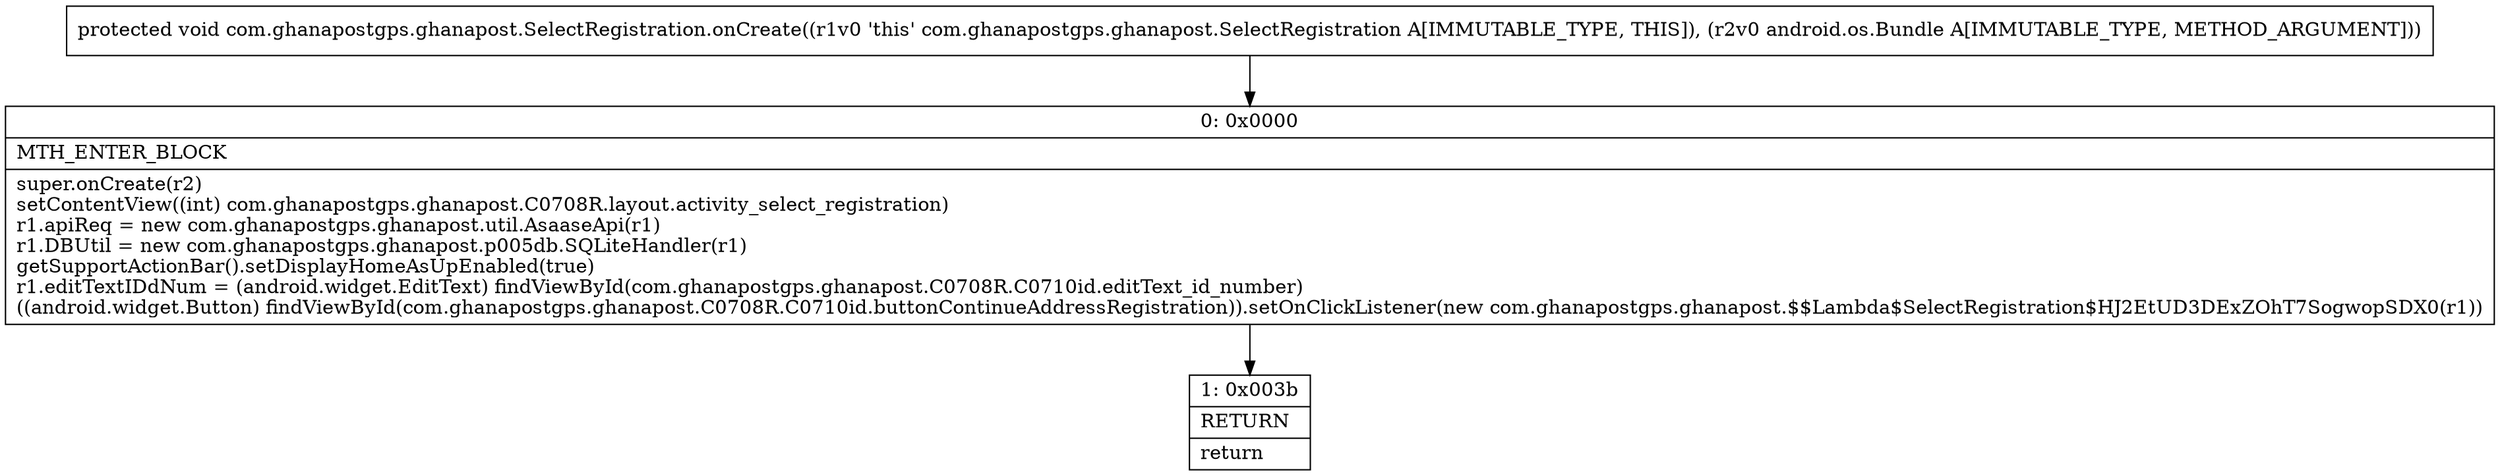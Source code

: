 digraph "CFG forcom.ghanapostgps.ghanapost.SelectRegistration.onCreate(Landroid\/os\/Bundle;)V" {
Node_0 [shape=record,label="{0\:\ 0x0000|MTH_ENTER_BLOCK\l|super.onCreate(r2)\lsetContentView((int) com.ghanapostgps.ghanapost.C0708R.layout.activity_select_registration)\lr1.apiReq = new com.ghanapostgps.ghanapost.util.AsaaseApi(r1)\lr1.DBUtil = new com.ghanapostgps.ghanapost.p005db.SQLiteHandler(r1)\lgetSupportActionBar().setDisplayHomeAsUpEnabled(true)\lr1.editTextIDdNum = (android.widget.EditText) findViewById(com.ghanapostgps.ghanapost.C0708R.C0710id.editText_id_number)\l((android.widget.Button) findViewById(com.ghanapostgps.ghanapost.C0708R.C0710id.buttonContinueAddressRegistration)).setOnClickListener(new com.ghanapostgps.ghanapost.$$Lambda$SelectRegistration$HJ2EtUD3DExZOhT7SogwopSDX0(r1))\l}"];
Node_1 [shape=record,label="{1\:\ 0x003b|RETURN\l|return\l}"];
MethodNode[shape=record,label="{protected void com.ghanapostgps.ghanapost.SelectRegistration.onCreate((r1v0 'this' com.ghanapostgps.ghanapost.SelectRegistration A[IMMUTABLE_TYPE, THIS]), (r2v0 android.os.Bundle A[IMMUTABLE_TYPE, METHOD_ARGUMENT])) }"];
MethodNode -> Node_0;
Node_0 -> Node_1;
}


